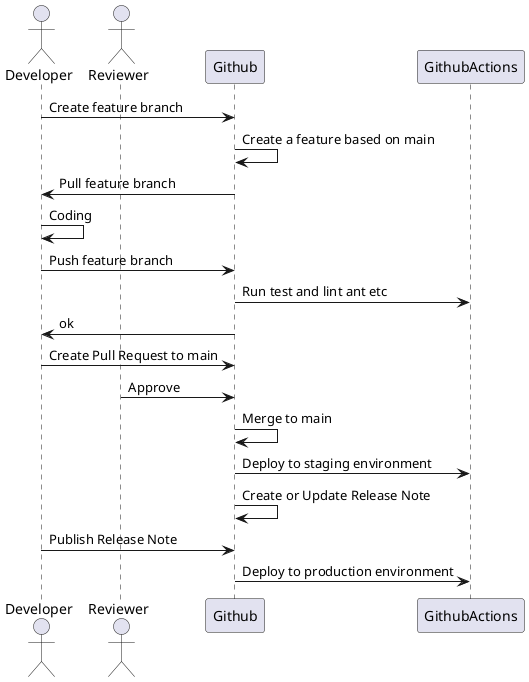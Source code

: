 @startuml
actor Developer as Dev
actor Reviewer as Rev
Dev->Github: Create feature branch
Github->Github: Create a feature based on main
Github->Dev: Pull feature branch
Dev->Dev: Coding
Dev->Github: Push feature branch
Github->GithubActions: Run test and lint ant etc
Github->Dev: ok
Dev->Github: Create Pull Request to main
Rev->Github: Approve
Github->Github: Merge to main
Github->GithubActions: Deploy to staging environment
Github->Github: Create or Update Release Note
Dev->Github: Publish Release Note
Github->GithubActions: Deploy to production environment
@enduml